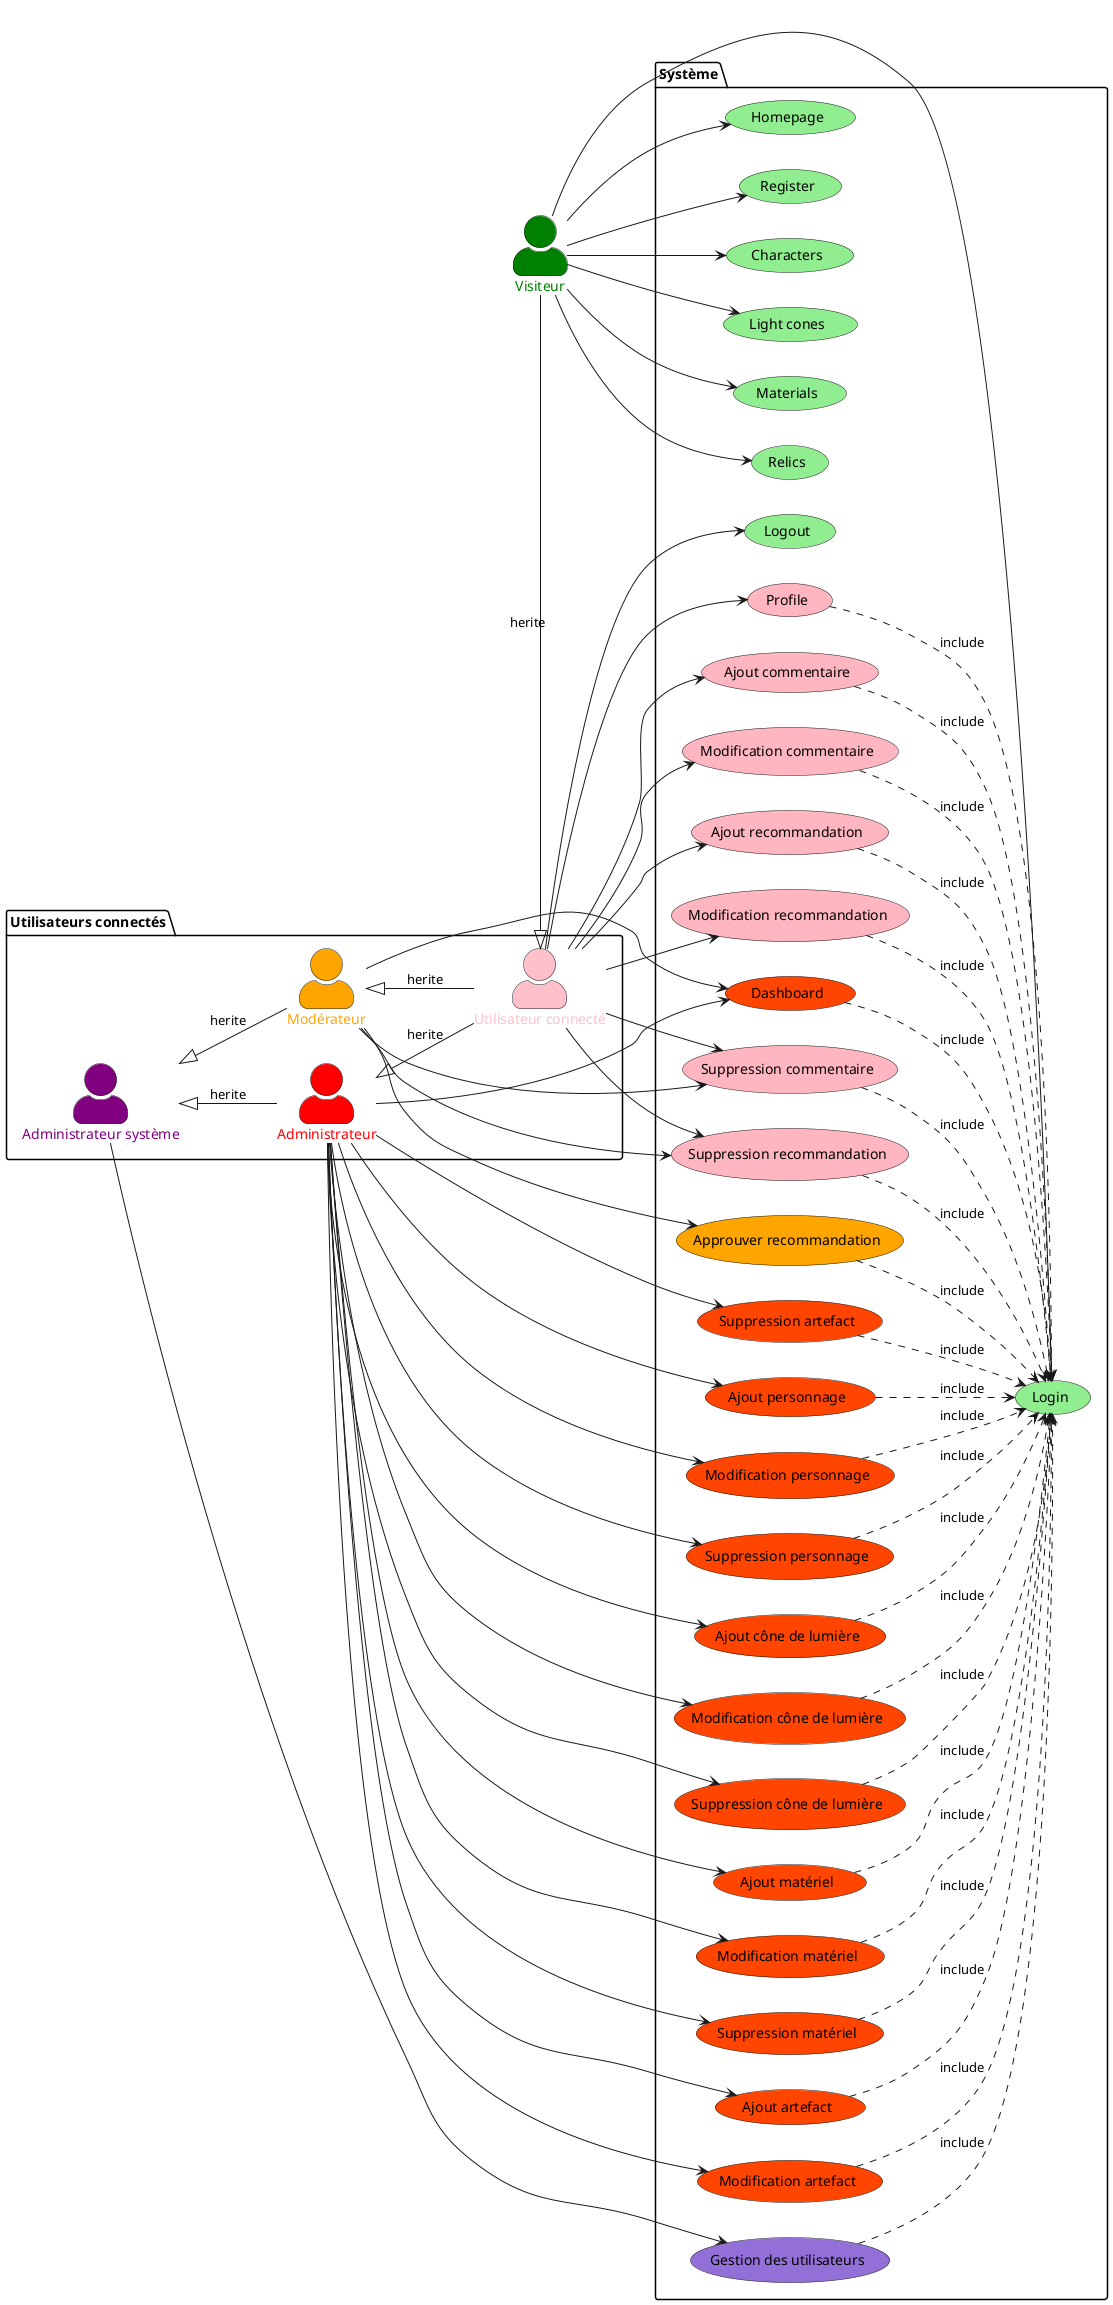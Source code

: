 @startuml UseCases
left to right direction
skinparam actorStyle awesome

' Package utilisateurs connectés
package "Utilisateurs connectés" {
  actor "Utilisateur connecté" as U #Pink;text:Pink
  actor "Administrateur" as A #Red;text:Red
  actor "Administrateur système" as AS #Purple;text:Purple
  actor "Modérateur" as M #Orange;text:Orange
}
' Utilisateurs non connectés
actor "Visiteur" as V #Green;text:Green

package "Système" {
    usecase "Homepage" as UC1 #LightGreen;text:Black
    usecase "Login" as UC2 #LightGreen;text:Black
    usecase "Register" as UC3 #LightGreen;text:Black
    usecase "Logout" as UC4 #LightGreen;text:Black
    usecase "Characters" as UC5 #LightGreen;text:Black
    usecase "Light cones" as UC6 #LightGreen;text:Black
    usecase "Materials" as UC7 #LightGreen;text:Black
    usecase "Relics" as UC8 #LightGreen;text:Black
    
    usecase "Profile" as UC9 #LightPink;text:Black
    usecase "Ajout commentaire" as UC10 #LightPink;text:Black
    usecase "Modification commentaire" as UC11 #LightPink;text:Black
    usecase "Suppression commentaire" as UC12 #LightPink;text:Black
    usecase "Ajout recommandation" as UC13 #LightPink;text:Black
    usecase "Modification recommandation" as UC14 #LightPink;text:Black
    usecase "Suppression recommandation" as UC15 #LightPink;text:Black

    usecase "Approuver recommandation" as UC16 #Orange;text:Black

    usecase "Dashboard" as UC17 #OrangeRed;text:Black
    usecase "Ajout personnage" as UC18 #OrangeRed;text:Black
    usecase "Modification personnage" as UC19 #OrangeRed;text:Black
    usecase "Suppression personnage" as UC20 #OrangeRed;text:Black
    usecase "Ajout cône de lumière" as UC21 #OrangeRed;text:Black
    usecase "Modification cône de lumière" as UC22 #OrangeRed;text:Black
    usecase "Suppression cône de lumière" as UC23 #OrangeRed;text:Black
    usecase "Ajout matériel" as UC24 #OrangeRed;text:Black
    usecase "Modification matériel" as UC25 #OrangeRed;text:Black
    usecase "Suppression matériel" as UC26 #OrangeRed;text:Black
    usecase "Ajout artefact" as UC27 #OrangeRed;text:Black
    usecase "Modification artefact" as UC28 #OrangeRed;text:Black
    usecase "Suppression artefact" as UC29 #OrangeRed;text:Black

    usecase "Gestion des utilisateurs" as UC30 #MediumPurple;text:Black
}

' Relations entre les acteurs et les cas d'utilisation
' Visiteur
V --> UC1
V --> UC2
V --> UC3
V --> UC5
V --> UC6
V --> UC7
V --> UC8

' Utilisateur connecté
U --> UC4
U --> UC9
U --> UC10
U --> UC11
U --> UC12
U --> UC13
U --> UC14
U --> UC15

' Moderateur
M --> UC12
M --> UC15
M --> UC16
M --> UC17

' Administrateur
A --> UC17
A --> UC18
A --> UC19
A --> UC20
A --> UC21
A --> UC22
A --> UC23
A --> UC24
A --> UC25
A --> UC26
A --> UC27
A --> UC28
A --> UC29

' Administrateur système
AS --> UC30

' Relations
UC9 ..> UC2 : include
UC10 ..> UC2 : include
UC11 ..> UC2 : include
UC12 ..> UC2 : include
UC13 ..> UC2 : include
UC14 ..> UC2 : include
UC15 ..> UC2 : include
UC16 ..> UC2 : include
UC17 ..> UC2 : include
UC18 ..> UC2 : include
UC19 ..> UC2 : include
UC20 ..> UC2 : include
UC21 ..> UC2 : include
UC22 ..> UC2 : include
UC23 ..> UC2 : include
UC24 ..> UC2 : include
UC25 ..> UC2 : include
UC26 ..> UC2 : include
UC27 ..> UC2 : include
UC28 ..> UC2 : include
UC29 ..> UC2 : include
UC30 ..> UC2 : include

' Héritage
U <|-- V : herite
A <|-- U : herite
M <|-- U : herite
AS <|-- M : herite
AS <|-- A : herite